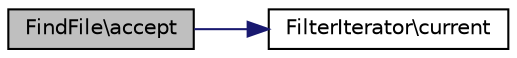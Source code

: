 digraph "FindFile\accept"
{
  edge [fontname="Helvetica",fontsize="10",labelfontname="Helvetica",labelfontsize="10"];
  node [fontname="Helvetica",fontsize="10",shape=record];
  rankdir="LR";
  Node1 [label="FindFile\\accept",height=0.2,width=0.4,color="black", fillcolor="grey75", style="filled" fontcolor="black"];
  Node1 -> Node2 [color="midnightblue",fontsize="10",style="solid",fontname="Helvetica"];
  Node2 [label="FilterIterator\\current",height=0.2,width=0.4,color="black", fillcolor="white", style="filled",URL="$classFilterIterator.html#ae12bb39ccc189f8665189254b0fd0288"];
}
